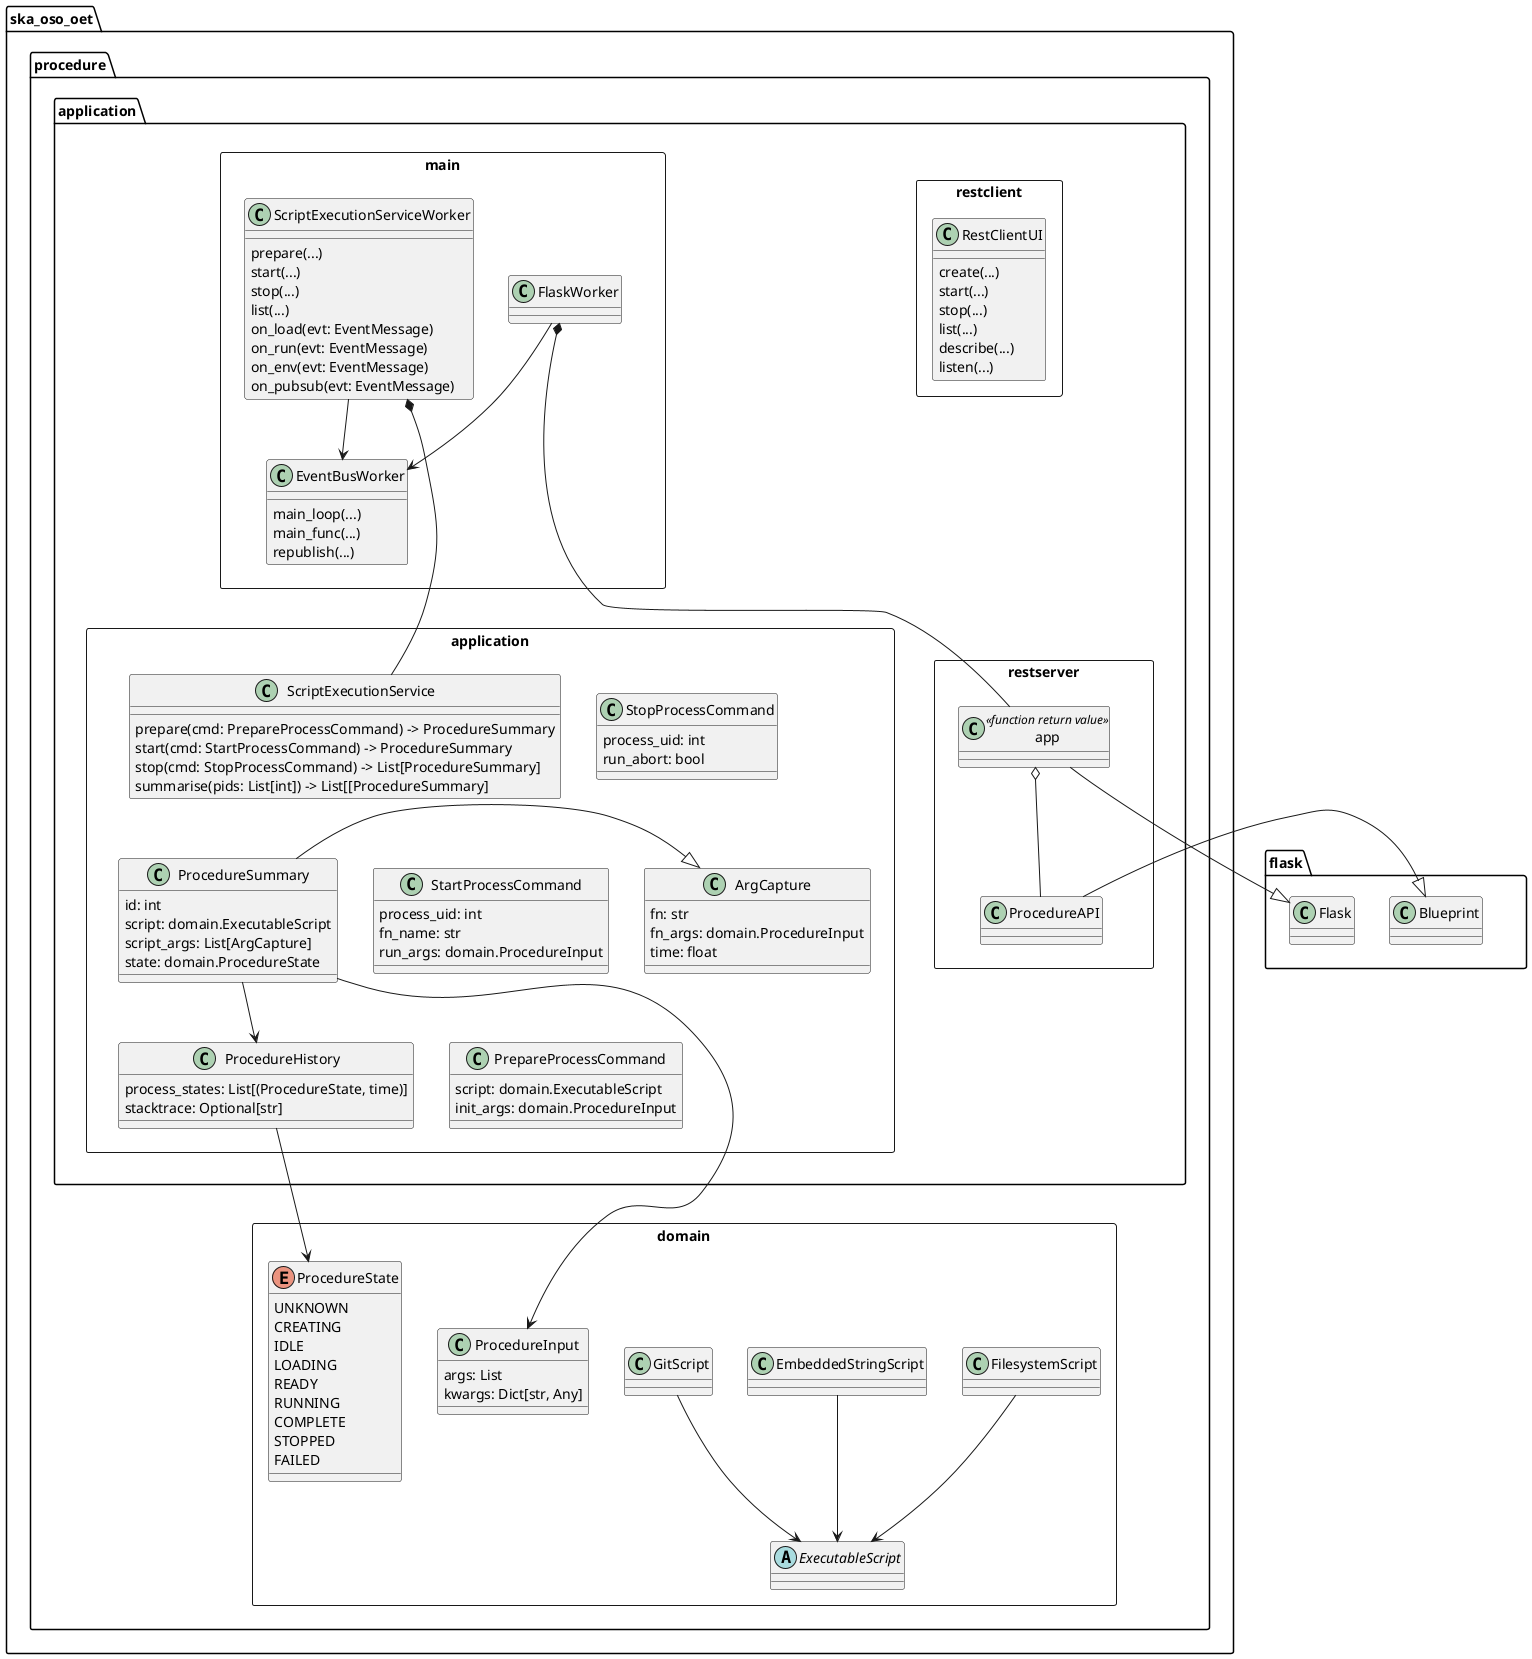 @startuml
'https://plantuml.com/class-diagram

package ska_oso_oet.procedure {

package application as application_pkg {

    package restclient <<Rectangle>> {
        class RestClientUI {
            create(...)
            start(...)
            stop(...)
            list(...)
            describe(...)
            listen(...)
        }
    }

    package main <<Rectangle>> {
        class ScriptExecutionServiceWorker {
            prepare(...)
            start(...)
            stop(...)
            list(...)
            on_load(evt: EventMessage)
            on_run(evt: EventMessage)
            on_env(evt: EventMessage)
            on_pubsub(evt: EventMessage)
        }

        class FlaskWorker {
        }

        class EventBusWorker {
            main_loop(...)
            main_func(...)
            republish(...)
        }

        ScriptExecutionServiceWorker --> EventBusWorker
        FlaskWorker --> EventBusWorker
    }

    package restserver <<Rectangle>> {
        class app <<function return value>> {
        }

        class ProcedureAPI

        app o-- ProcedureAPI
    }

    package application <<Rectangle>> {
        class ScriptExecutionService {
            prepare(cmd: PrepareProcessCommand) -> ProcedureSummary
            start(cmd: StartProcessCommand) -> ProcedureSummary
            stop(cmd: StopProcessCommand) -> List[ProcedureSummary]
            summarise(pids: List[int]) -> List[[ProcedureSummary]
        }

        class ProcedureSummary {
            id: int
            script: domain.ExecutableScript
            script_args: List[ArgCapture]
            state: domain.ProcedureState
        }

        class ArgCapture {
            fn: str
            fn_args: domain.ProcedureInput
            time: float
        }
        ProcedureSummary -right-|> ArgCapture

        class ProcedureHistory {
            {field} process_states: List[(ProcedureState, time)]
            stacktrace: Optional[str]
        }
        ProcedureSummary --> ProcedureHistory

        class PrepareProcessCommand {
            script: domain.ExecutableScript
            init_args: domain.ProcedureInput
        }

        class StartProcessCommand {
            process_uid: int
            fn_name: str
            run_args: domain.ProcedureInput
        }

        class StopProcessCommand {
            process_uid: int
            run_abort: bool
        }
        PrepareProcessCommand -up[hidden]- StartProcessCommand
        StartProcessCommand -up[hidden]- StopProcessCommand
    }
    FlaskWorker *-- app
    ScriptExecutionServiceWorker *-- ScriptExecutionService

}

    package domain <<Rectangle>> {
        abstract class ExecutableScript
        class GitScript
        class FilesystemScript
        class EmbeddedStringScript
        GitScript --> ExecutableScript
        FilesystemScript --> ExecutableScript
        EmbeddedStringScript --> ExecutableScript

        enum ProcedureState {
            UNKNOWN
            CREATING
            IDLE
            LOADING
            READY
            RUNNING
            COMPLETE
            STOPPED
            FAILED
        }

        class ProcedureInput {
            args: List
            kwargs: Dict[str, Any]
        }
    }

    ProcedureHistory ---> ProcedureState
    ProcedureSummary ---> ProcedureInput
}

package flask {
    class Flask
    class Blueprint
}

app -|> Flask
ProcedureAPI -|> Blueprint

main -down[hidden]--> application
restserver -left[hidden]--> application
restserver -right[hidden]--> flask
FlaskWorker -down[hidden]--> restserver
ScriptExecutionService -down[hidden]- ProcedureSummary

@enduml
